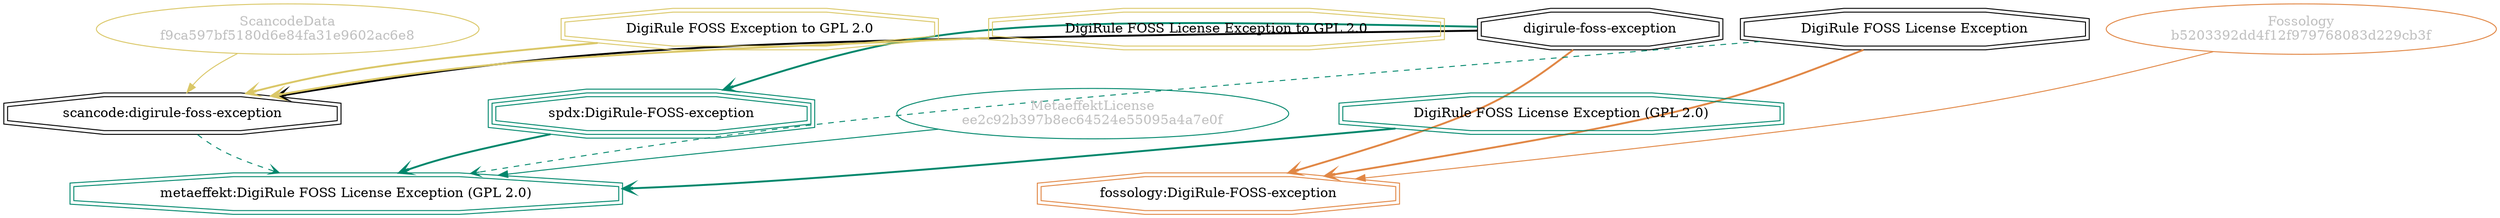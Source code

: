 strict digraph {
    node [shape=box];
    graph [splines=curved];
    14628 [label="ScancodeData\nf9ca597bf5180d6e84fa31e9602ac6e8"
          ,fontcolor=gray
          ,color="#dac767"
          ,fillcolor="beige;1"
          ,shape=ellipse];
    14629 [label="scancode:digirule-foss-exception"
          ,shape=doubleoctagon];
    14630 [label="digirule-foss-exception"
          ,shape=doubleoctagon];
    14631 [label="DigiRule FOSS Exception to GPL 2.0"
          ,color="#dac767"
          ,shape=doubleoctagon];
    14632 [label="DigiRule FOSS License Exception to GPL 2.0"
          ,color="#dac767"
          ,shape=doubleoctagon];
    27623 [label="Fossology\nb5203392dd4f12f979768083d229cb3f"
          ,fontcolor=gray
          ,color="#e18745"
          ,fillcolor="beige;1"
          ,shape=ellipse];
    27624 [label="fossology:DigiRule-FOSS-exception"
          ,color="#e18745"
          ,shape=doubleoctagon];
    27625 [label="DigiRule FOSS License Exception"
          ,shape=doubleoctagon];
    41123 [label="MetaeffektLicense\nee2c92b397b8ec64524e55095a4a7e0f"
          ,fontcolor=gray
          ,color="#00876c"
          ,fillcolor="beige;1"
          ,shape=ellipse];
    41124 [label="metaeffekt:DigiRule FOSS License Exception (GPL 2.0)"
          ,color="#00876c"
          ,shape=doubleoctagon];
    41125 [label="DigiRule FOSS License Exception (GPL 2.0)"
          ,color="#00876c"
          ,shape=doubleoctagon];
    41126 [label="spdx:DigiRule-FOSS-exception"
          ,color="#00876c"
          ,shape=tripleoctagon];
    14628 -> 14629 [weight=0.5
                   ,color="#dac767"];
    14629 -> 41124 [style=dashed
                   ,arrowhead=vee
                   ,weight=0.5
                   ,color="#00876c"];
    14630 -> 14629 [style=bold
                   ,arrowhead=vee
                   ,weight=0.7];
    14630 -> 27624 [style=bold
                   ,arrowhead=vee
                   ,weight=0.7
                   ,color="#e18745"];
    14630 -> 41126 [style=bold
                   ,arrowhead=vee
                   ,weight=0.7
                   ,color="#00876c"];
    14631 -> 14629 [style=bold
                   ,arrowhead=vee
                   ,weight=0.7
                   ,color="#dac767"];
    14632 -> 14629 [style=bold
                   ,arrowhead=vee
                   ,weight=0.7
                   ,color="#dac767"];
    27623 -> 27624 [weight=0.5
                   ,color="#e18745"];
    27625 -> 27624 [style=bold
                   ,arrowhead=vee
                   ,weight=0.7
                   ,color="#e18745"];
    27625 -> 41124 [style=dashed
                   ,arrowhead=vee
                   ,weight=0.5
                   ,color="#00876c"];
    41123 -> 41124 [weight=0.5
                   ,color="#00876c"];
    41125 -> 41124 [style=bold
                   ,arrowhead=vee
                   ,weight=0.7
                   ,color="#00876c"];
    41126 -> 41124 [style=bold
                   ,arrowhead=vee
                   ,weight=0.7
                   ,color="#00876c"];
}
